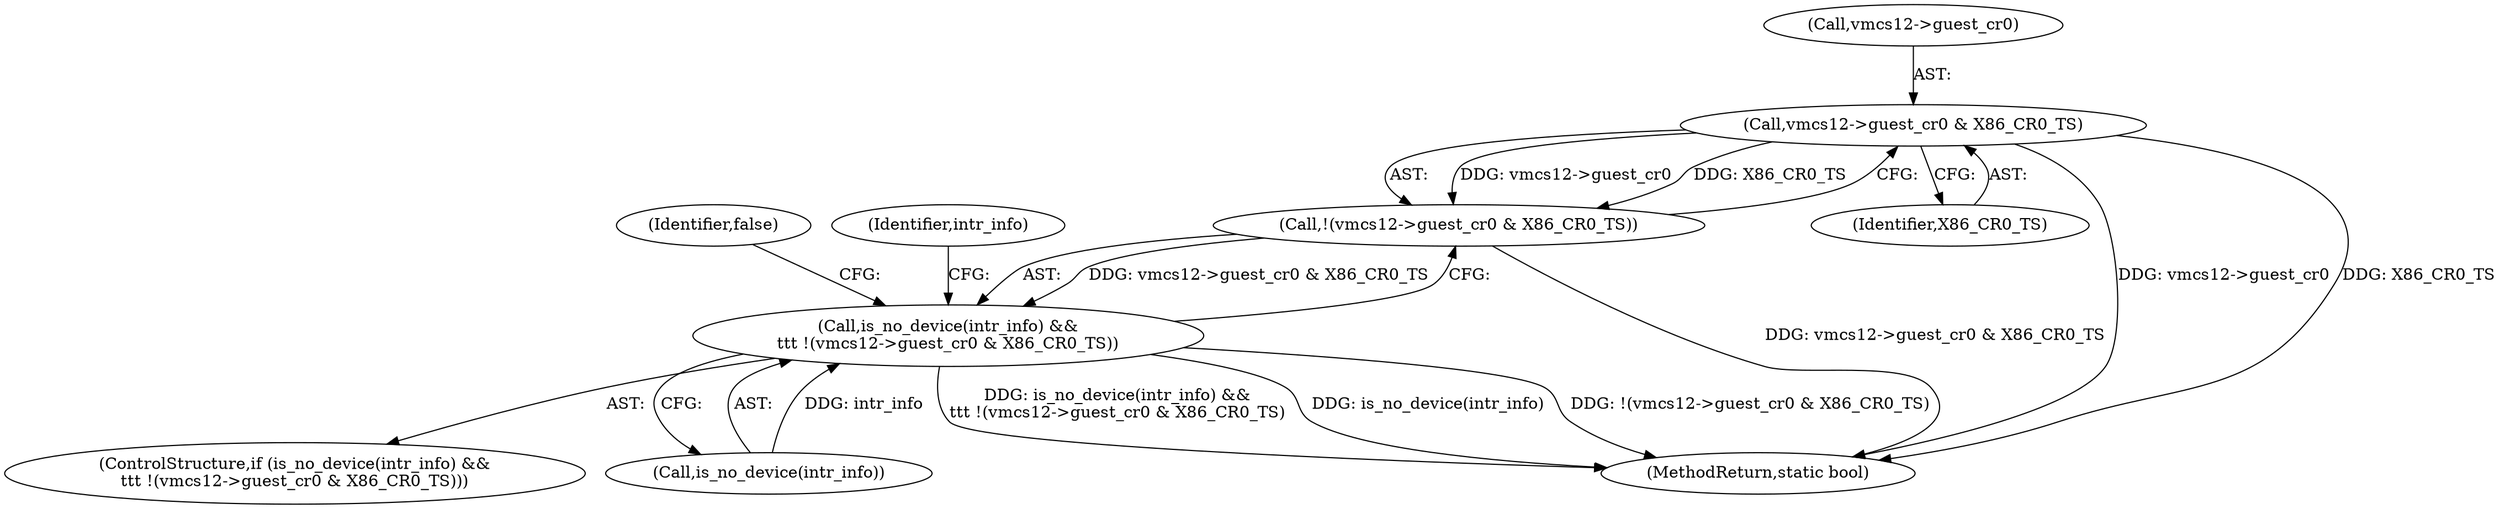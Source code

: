 digraph "0_linux_ef85b67385436ddc1998f45f1d6a210f935b3388_1@pointer" {
"1000185" [label="(Call,vmcs12->guest_cr0 & X86_CR0_TS)"];
"1000184" [label="(Call,!(vmcs12->guest_cr0 & X86_CR0_TS))"];
"1000181" [label="(Call,is_no_device(intr_info) &&\n\t\t\t !(vmcs12->guest_cr0 & X86_CR0_TS))"];
"1000182" [label="(Call,is_no_device(intr_info))"];
"1000185" [label="(Call,vmcs12->guest_cr0 & X86_CR0_TS)"];
"1000180" [label="(ControlStructure,if (is_no_device(intr_info) &&\n\t\t\t !(vmcs12->guest_cr0 & X86_CR0_TS)))"];
"1000189" [label="(Identifier,X86_CR0_TS)"];
"1000191" [label="(Identifier,false)"];
"1000181" [label="(Call,is_no_device(intr_info) &&\n\t\t\t !(vmcs12->guest_cr0 & X86_CR0_TS))"];
"1000196" [label="(Identifier,intr_info)"];
"1000186" [label="(Call,vmcs12->guest_cr0)"];
"1000394" [label="(MethodReturn,static bool)"];
"1000184" [label="(Call,!(vmcs12->guest_cr0 & X86_CR0_TS))"];
"1000185" -> "1000184"  [label="AST: "];
"1000185" -> "1000189"  [label="CFG: "];
"1000186" -> "1000185"  [label="AST: "];
"1000189" -> "1000185"  [label="AST: "];
"1000184" -> "1000185"  [label="CFG: "];
"1000185" -> "1000394"  [label="DDG: vmcs12->guest_cr0"];
"1000185" -> "1000394"  [label="DDG: X86_CR0_TS"];
"1000185" -> "1000184"  [label="DDG: vmcs12->guest_cr0"];
"1000185" -> "1000184"  [label="DDG: X86_CR0_TS"];
"1000184" -> "1000181"  [label="AST: "];
"1000181" -> "1000184"  [label="CFG: "];
"1000184" -> "1000394"  [label="DDG: vmcs12->guest_cr0 & X86_CR0_TS"];
"1000184" -> "1000181"  [label="DDG: vmcs12->guest_cr0 & X86_CR0_TS"];
"1000181" -> "1000180"  [label="AST: "];
"1000181" -> "1000182"  [label="CFG: "];
"1000182" -> "1000181"  [label="AST: "];
"1000191" -> "1000181"  [label="CFG: "];
"1000196" -> "1000181"  [label="CFG: "];
"1000181" -> "1000394"  [label="DDG: is_no_device(intr_info) &&\n\t\t\t !(vmcs12->guest_cr0 & X86_CR0_TS)"];
"1000181" -> "1000394"  [label="DDG: is_no_device(intr_info)"];
"1000181" -> "1000394"  [label="DDG: !(vmcs12->guest_cr0 & X86_CR0_TS)"];
"1000182" -> "1000181"  [label="DDG: intr_info"];
}
